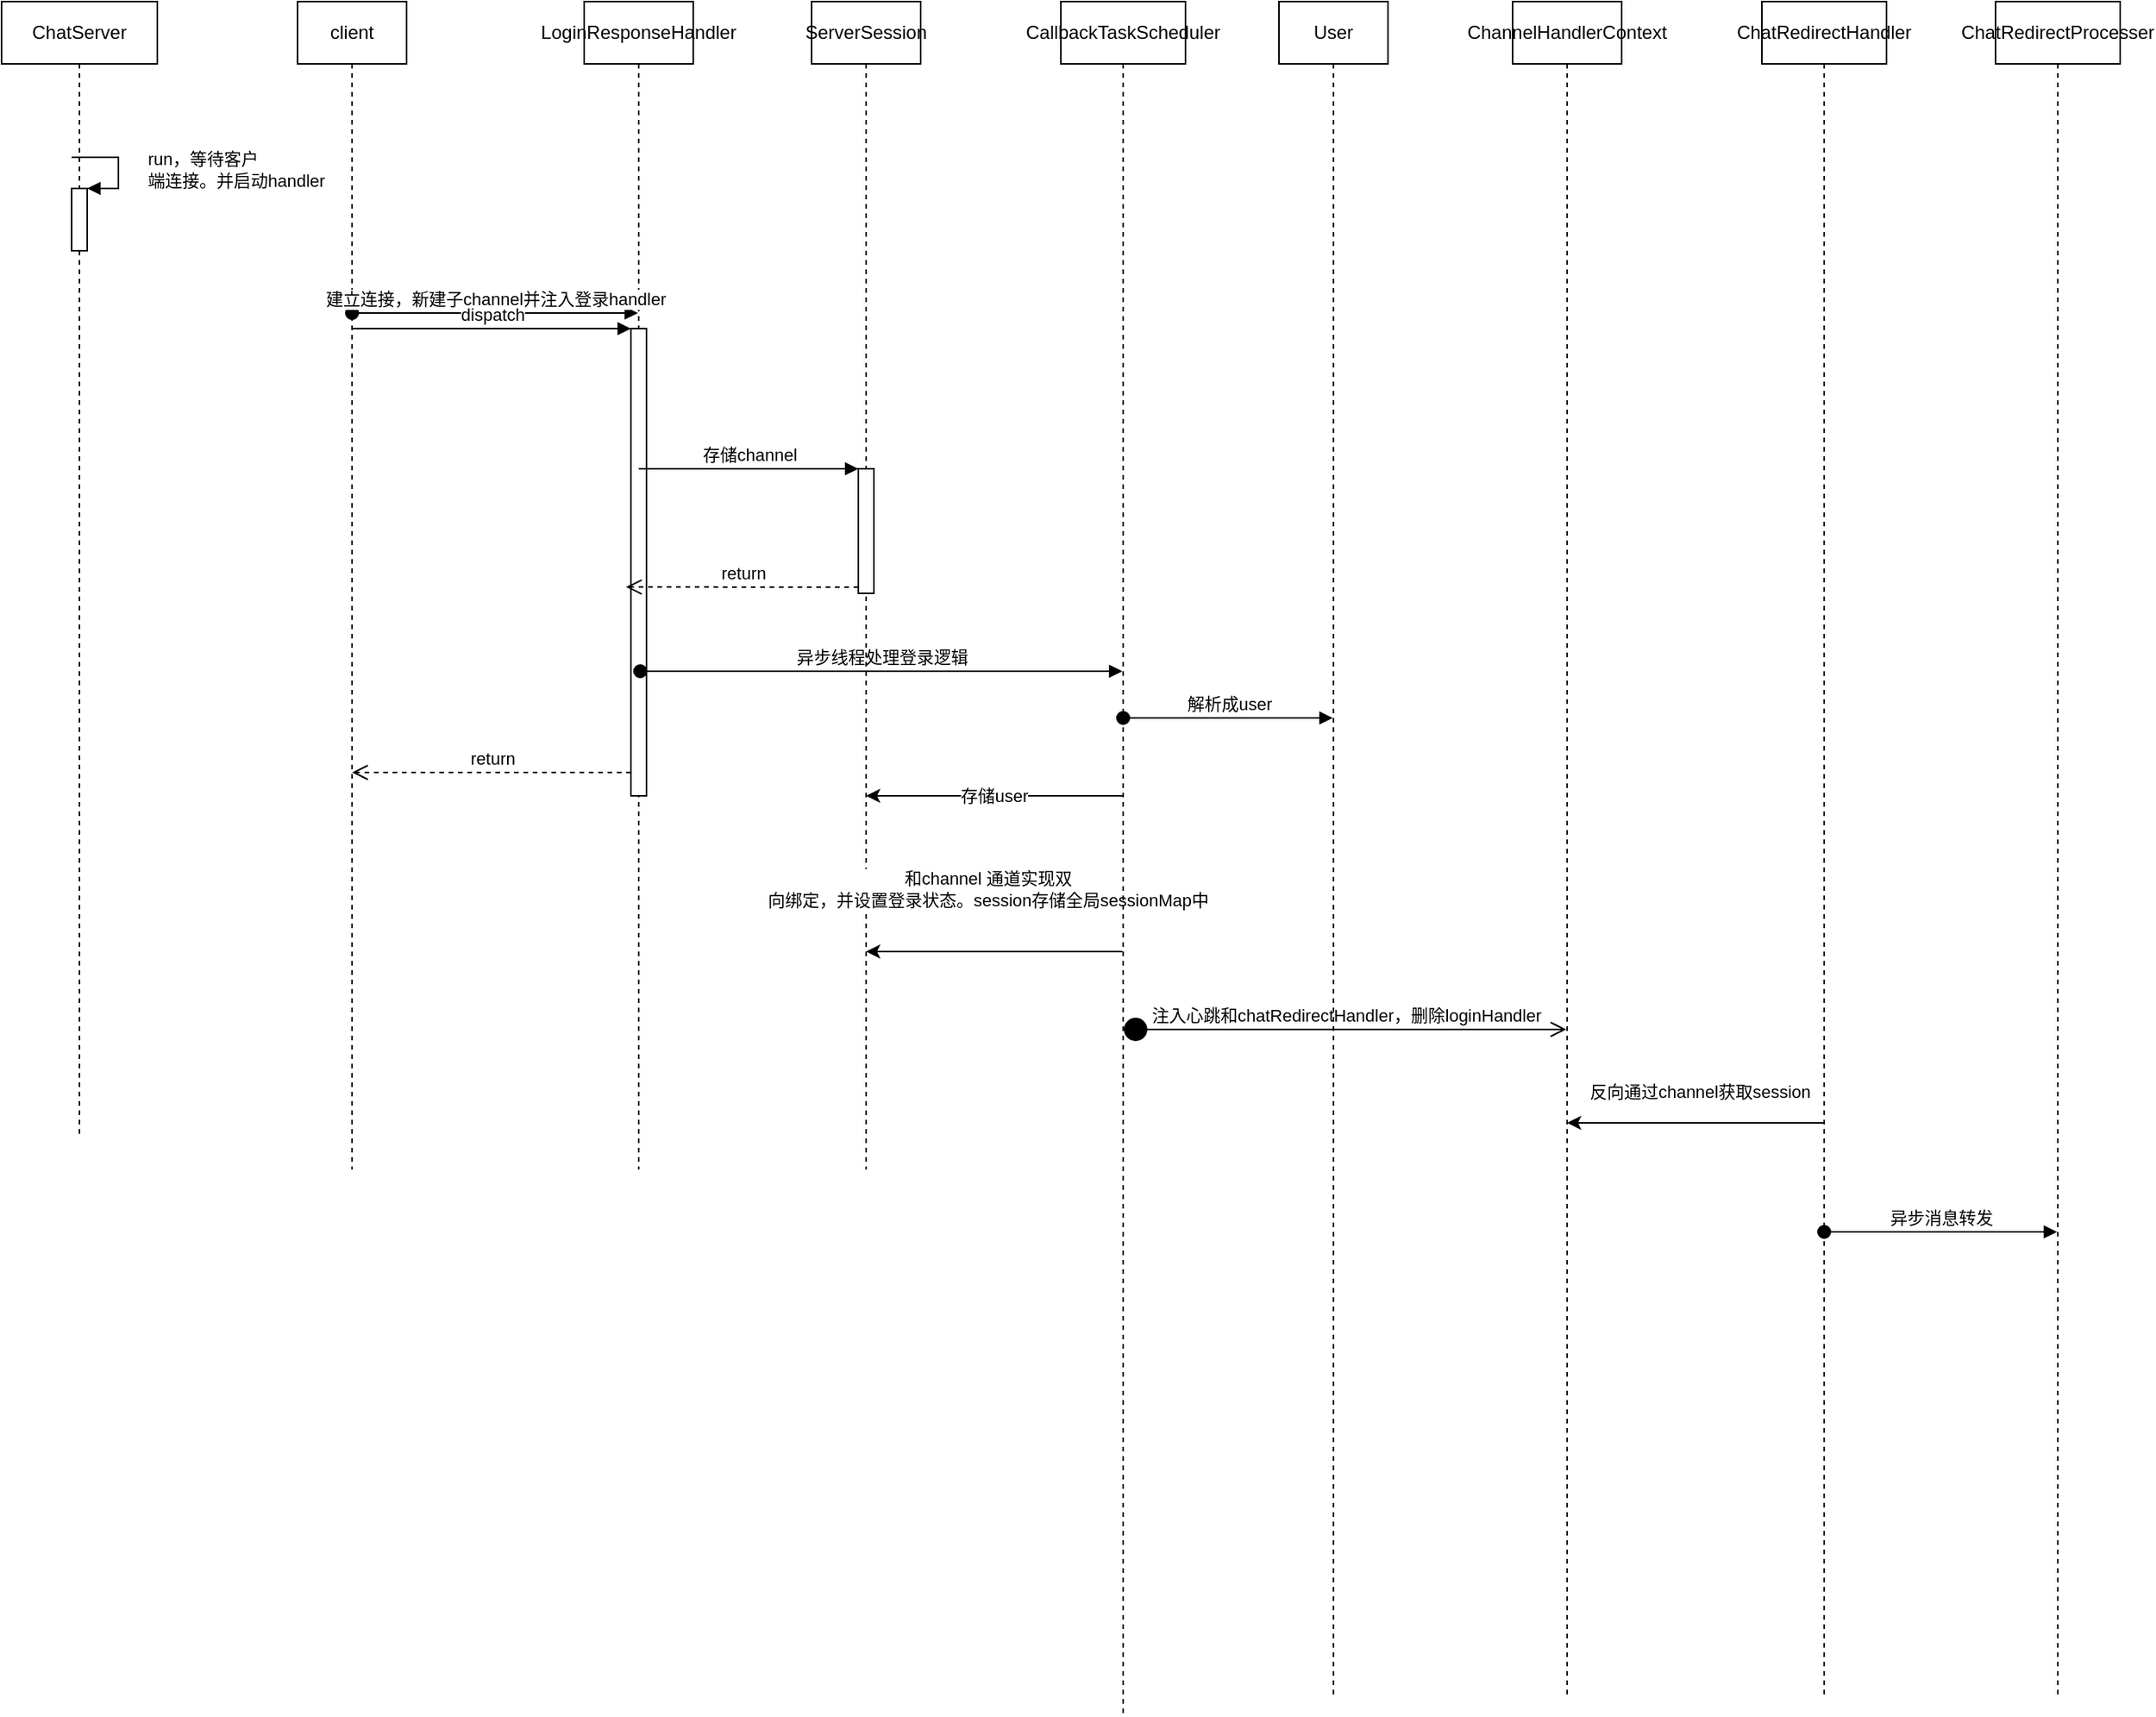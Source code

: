<mxfile version="14.8.2" type="github">
  <diagram id="eSVkzdZpoWZWEVfCEtMr" name="Page-1">
    <mxGraphModel dx="1422" dy="794" grid="1" gridSize="10" guides="1" tooltips="1" connect="1" arrows="1" fold="1" page="1" pageScale="1" pageWidth="827" pageHeight="1169" math="0" shadow="0">
      <root>
        <mxCell id="0" />
        <mxCell id="1" parent="0" />
        <mxCell id="nBkmug785t0I9V3HvOl8-1" value="ChatServer" style="shape=umlLifeline;perimeter=lifelinePerimeter;whiteSpace=wrap;html=1;container=1;collapsible=0;recursiveResize=0;outlineConnect=0;" parent="1" vertex="1">
          <mxGeometry x="40" y="50" width="100" height="730" as="geometry" />
        </mxCell>
        <mxCell id="nBkmug785t0I9V3HvOl8-2" value="" style="html=1;points=[];perimeter=orthogonalPerimeter;" parent="nBkmug785t0I9V3HvOl8-1" vertex="1">
          <mxGeometry x="45" y="120" width="10" height="40" as="geometry" />
        </mxCell>
        <mxCell id="nBkmug785t0I9V3HvOl8-3" value="run，等待客户&lt;br&gt;端连接。并启动handler" style="edgeStyle=orthogonalEdgeStyle;html=1;align=left;spacingLeft=2;endArrow=block;rounded=0;entryX=1;entryY=0;" parent="nBkmug785t0I9V3HvOl8-1" target="nBkmug785t0I9V3HvOl8-2" edge="1">
          <mxGeometry x="0.067" y="15" relative="1" as="geometry">
            <mxPoint x="45" y="100" as="sourcePoint" />
            <Array as="points">
              <mxPoint x="75" y="100" />
            </Array>
            <mxPoint as="offset" />
          </mxGeometry>
        </mxCell>
        <mxCell id="nBkmug785t0I9V3HvOl8-6" value="LoginResponseHandler" style="shape=umlLifeline;perimeter=lifelinePerimeter;whiteSpace=wrap;html=1;container=1;collapsible=0;recursiveResize=0;outlineConnect=0;" parent="1" vertex="1">
          <mxGeometry x="414" y="50" width="70" height="750" as="geometry" />
        </mxCell>
        <mxCell id="m_D3JFcyWxnQa9ZbVN8y-2" value="" style="html=1;points=[];perimeter=orthogonalPerimeter;" vertex="1" parent="nBkmug785t0I9V3HvOl8-6">
          <mxGeometry x="30" y="210" width="10" height="300" as="geometry" />
        </mxCell>
        <mxCell id="m_D3JFcyWxnQa9ZbVN8y-11" value="异步线程处理登录逻辑" style="html=1;verticalAlign=bottom;startArrow=oval;startFill=1;endArrow=block;startSize=8;" edge="1" parent="nBkmug785t0I9V3HvOl8-6" target="m_D3JFcyWxnQa9ZbVN8y-9">
          <mxGeometry width="60" relative="1" as="geometry">
            <mxPoint x="36" y="430" as="sourcePoint" />
            <mxPoint x="96" y="430" as="targetPoint" />
          </mxGeometry>
        </mxCell>
        <mxCell id="nBkmug785t0I9V3HvOl8-7" value="client" style="shape=umlLifeline;perimeter=lifelinePerimeter;whiteSpace=wrap;html=1;container=1;collapsible=0;recursiveResize=0;outlineConnect=0;" parent="1" vertex="1">
          <mxGeometry x="230" y="50" width="70" height="750" as="geometry" />
        </mxCell>
        <mxCell id="nBkmug785t0I9V3HvOl8-9" value="建立连接，新建子channel并注入登录handler" style="html=1;verticalAlign=bottom;startArrow=oval;startFill=1;endArrow=block;startSize=8;" parent="1" source="nBkmug785t0I9V3HvOl8-7" target="nBkmug785t0I9V3HvOl8-6" edge="1">
          <mxGeometry width="60" relative="1" as="geometry">
            <mxPoint x="300" y="200" as="sourcePoint" />
            <mxPoint x="360" y="200" as="targetPoint" />
            <Array as="points">
              <mxPoint x="340" y="250" />
            </Array>
          </mxGeometry>
        </mxCell>
        <mxCell id="m_D3JFcyWxnQa9ZbVN8y-3" value="dispatch" style="html=1;verticalAlign=bottom;endArrow=block;entryX=0;entryY=0;" edge="1" target="m_D3JFcyWxnQa9ZbVN8y-2" parent="1" source="nBkmug785t0I9V3HvOl8-7">
          <mxGeometry relative="1" as="geometry">
            <mxPoint x="370" y="300" as="sourcePoint" />
          </mxGeometry>
        </mxCell>
        <mxCell id="m_D3JFcyWxnQa9ZbVN8y-4" value="return" style="html=1;verticalAlign=bottom;endArrow=open;dashed=1;endSize=8;exitX=0;exitY=0.95;" edge="1" source="m_D3JFcyWxnQa9ZbVN8y-2" parent="1" target="nBkmug785t0I9V3HvOl8-7">
          <mxGeometry relative="1" as="geometry">
            <mxPoint x="370" y="376" as="targetPoint" />
          </mxGeometry>
        </mxCell>
        <mxCell id="m_D3JFcyWxnQa9ZbVN8y-5" value="ServerSession" style="shape=umlLifeline;perimeter=lifelinePerimeter;whiteSpace=wrap;html=1;container=1;collapsible=0;recursiveResize=0;outlineConnect=0;" vertex="1" parent="1">
          <mxGeometry x="560" y="50" width="70" height="750" as="geometry" />
        </mxCell>
        <mxCell id="m_D3JFcyWxnQa9ZbVN8y-6" value="" style="html=1;points=[];perimeter=orthogonalPerimeter;" vertex="1" parent="m_D3JFcyWxnQa9ZbVN8y-5">
          <mxGeometry x="30" y="300" width="10" height="80" as="geometry" />
        </mxCell>
        <mxCell id="m_D3JFcyWxnQa9ZbVN8y-8" value="return" style="html=1;verticalAlign=bottom;endArrow=open;dashed=1;endSize=8;exitX=0;exitY=0.95;entryX=-0.317;entryY=0.553;entryDx=0;entryDy=0;entryPerimeter=0;" edge="1" source="m_D3JFcyWxnQa9ZbVN8y-6" parent="1" target="m_D3JFcyWxnQa9ZbVN8y-2">
          <mxGeometry relative="1" as="geometry">
            <mxPoint x="520" y="426" as="targetPoint" />
          </mxGeometry>
        </mxCell>
        <mxCell id="m_D3JFcyWxnQa9ZbVN8y-7" value="存储channel" style="html=1;verticalAlign=bottom;endArrow=block;entryX=0;entryY=0;" edge="1" target="m_D3JFcyWxnQa9ZbVN8y-6" parent="1" source="nBkmug785t0I9V3HvOl8-6">
          <mxGeometry relative="1" as="geometry">
            <mxPoint x="450" y="350" as="sourcePoint" />
          </mxGeometry>
        </mxCell>
        <mxCell id="m_D3JFcyWxnQa9ZbVN8y-14" value="存储user" style="edgeStyle=orthogonalEdgeStyle;rounded=0;orthogonalLoop=1;jettySize=auto;html=1;" edge="1" parent="1" source="m_D3JFcyWxnQa9ZbVN8y-9" target="m_D3JFcyWxnQa9ZbVN8y-5">
          <mxGeometry relative="1" as="geometry">
            <Array as="points">
              <mxPoint x="680" y="560" />
              <mxPoint x="680" y="560" />
            </Array>
          </mxGeometry>
        </mxCell>
        <mxCell id="m_D3JFcyWxnQa9ZbVN8y-18" value="&lt;span style=&quot;font-size: 11px&quot;&gt;和channel 通道实现双&lt;br&gt;向绑定，并设置登录状态。session存储全局sessionMap中&lt;/span&gt;" style="edgeStyle=orthogonalEdgeStyle;rounded=0;orthogonalLoop=1;jettySize=auto;html=1;" edge="1" parent="1" source="m_D3JFcyWxnQa9ZbVN8y-9" target="m_D3JFcyWxnQa9ZbVN8y-5">
          <mxGeometry x="0.057" y="-40" relative="1" as="geometry">
            <Array as="points">
              <mxPoint x="670" y="660" />
              <mxPoint x="670" y="660" />
            </Array>
            <mxPoint as="offset" />
          </mxGeometry>
        </mxCell>
        <mxCell id="m_D3JFcyWxnQa9ZbVN8y-9" value="CallbackTaskScheduler" style="shape=umlLifeline;perimeter=lifelinePerimeter;whiteSpace=wrap;html=1;container=1;collapsible=0;recursiveResize=0;outlineConnect=0;" vertex="1" parent="1">
          <mxGeometry x="720" y="50" width="80" height="1100" as="geometry" />
        </mxCell>
        <mxCell id="m_D3JFcyWxnQa9ZbVN8y-20" value="注入心跳和chatRedirectHandler，删除loginHandler" style="html=1;verticalAlign=bottom;startArrow=circle;startFill=1;endArrow=open;startSize=6;endSize=8;" edge="1" parent="m_D3JFcyWxnQa9ZbVN8y-9" target="m_D3JFcyWxnQa9ZbVN8y-19">
          <mxGeometry width="80" relative="1" as="geometry">
            <mxPoint x="40" y="660" as="sourcePoint" />
            <mxPoint x="120" y="660" as="targetPoint" />
          </mxGeometry>
        </mxCell>
        <mxCell id="m_D3JFcyWxnQa9ZbVN8y-12" value="User" style="shape=umlLifeline;perimeter=lifelinePerimeter;whiteSpace=wrap;html=1;container=1;collapsible=0;recursiveResize=0;outlineConnect=0;" vertex="1" parent="1">
          <mxGeometry x="860" y="50" width="70" height="1090" as="geometry" />
        </mxCell>
        <mxCell id="m_D3JFcyWxnQa9ZbVN8y-13" value="解析成user" style="html=1;verticalAlign=bottom;startArrow=oval;startFill=1;endArrow=block;startSize=8;" edge="1" parent="1" source="m_D3JFcyWxnQa9ZbVN8y-9" target="m_D3JFcyWxnQa9ZbVN8y-12">
          <mxGeometry width="60" relative="1" as="geometry">
            <mxPoint x="780" y="500" as="sourcePoint" />
            <mxPoint x="810" y="500" as="targetPoint" />
            <Array as="points">
              <mxPoint x="810" y="510" />
            </Array>
          </mxGeometry>
        </mxCell>
        <mxCell id="m_D3JFcyWxnQa9ZbVN8y-19" value="ChannelHandlerContext" style="shape=umlLifeline;perimeter=lifelinePerimeter;whiteSpace=wrap;html=1;container=1;collapsible=0;recursiveResize=0;outlineConnect=0;" vertex="1" parent="1">
          <mxGeometry x="1010" y="50" width="70" height="1090" as="geometry" />
        </mxCell>
        <mxCell id="m_D3JFcyWxnQa9ZbVN8y-22" style="edgeStyle=orthogonalEdgeStyle;rounded=0;orthogonalLoop=1;jettySize=auto;html=1;" edge="1" parent="1" source="m_D3JFcyWxnQa9ZbVN8y-21" target="m_D3JFcyWxnQa9ZbVN8y-19">
          <mxGeometry relative="1" as="geometry">
            <Array as="points">
              <mxPoint x="1120" y="770" />
              <mxPoint x="1120" y="770" />
            </Array>
          </mxGeometry>
        </mxCell>
        <mxCell id="m_D3JFcyWxnQa9ZbVN8y-23" value="反向通过channel获取session" style="edgeLabel;html=1;align=center;verticalAlign=middle;resizable=0;points=[];" vertex="1" connectable="0" parent="m_D3JFcyWxnQa9ZbVN8y-22">
          <mxGeometry x="-0.206" y="-1" relative="1" as="geometry">
            <mxPoint x="-14" y="-19" as="offset" />
          </mxGeometry>
        </mxCell>
        <mxCell id="m_D3JFcyWxnQa9ZbVN8y-21" value="ChatRedirectHandler" style="shape=umlLifeline;perimeter=lifelinePerimeter;whiteSpace=wrap;html=1;container=1;collapsible=0;recursiveResize=0;outlineConnect=0;" vertex="1" parent="1">
          <mxGeometry x="1170" y="50" width="80" height="1090" as="geometry" />
        </mxCell>
        <mxCell id="m_D3JFcyWxnQa9ZbVN8y-24" value="ChatRedirectProcesser" style="shape=umlLifeline;perimeter=lifelinePerimeter;whiteSpace=wrap;html=1;container=1;collapsible=0;recursiveResize=0;outlineConnect=0;" vertex="1" parent="1">
          <mxGeometry x="1320" y="50" width="80" height="1090" as="geometry" />
        </mxCell>
        <mxCell id="m_D3JFcyWxnQa9ZbVN8y-25" value="异步消息转发" style="html=1;verticalAlign=bottom;startArrow=oval;startFill=1;endArrow=block;startSize=8;" edge="1" parent="1" source="m_D3JFcyWxnQa9ZbVN8y-21" target="m_D3JFcyWxnQa9ZbVN8y-24">
          <mxGeometry width="60" relative="1" as="geometry">
            <mxPoint x="1220" y="830" as="sourcePoint" />
            <mxPoint x="1270" y="830" as="targetPoint" />
            <Array as="points">
              <mxPoint x="1260" y="840" />
            </Array>
          </mxGeometry>
        </mxCell>
      </root>
    </mxGraphModel>
  </diagram>
</mxfile>

